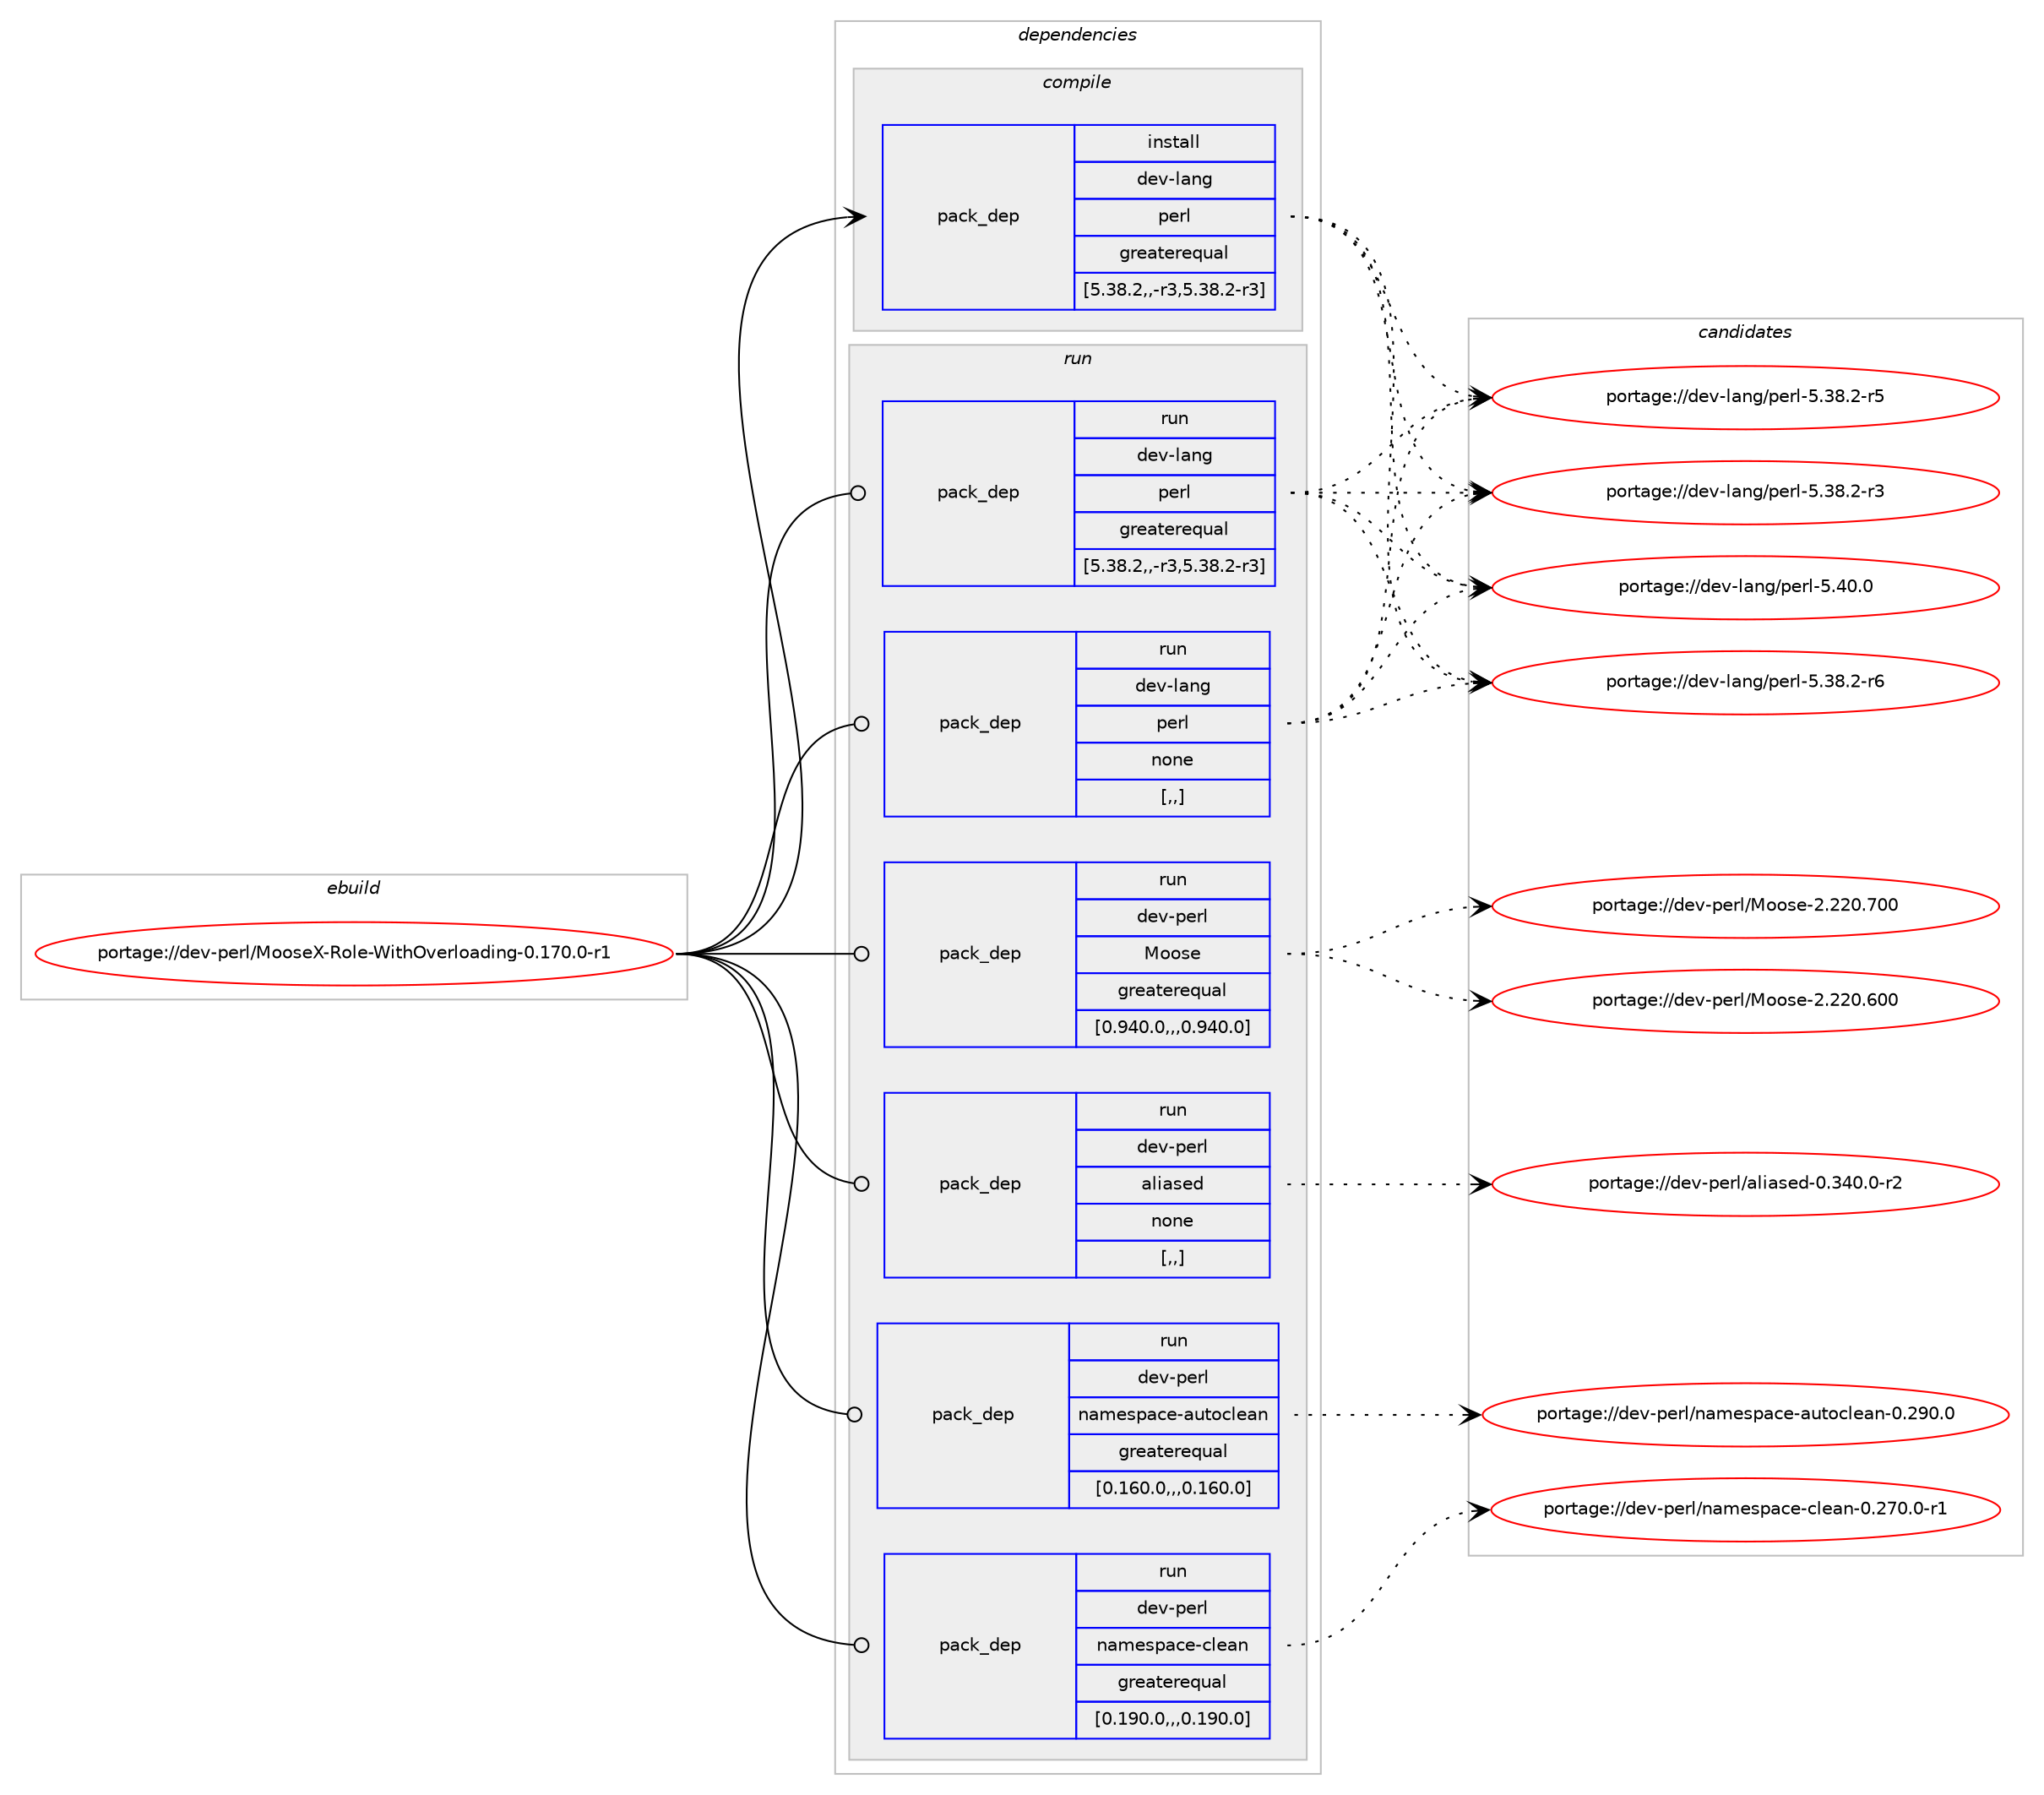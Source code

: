 digraph prolog {

# *************
# Graph options
# *************

newrank=true;
concentrate=true;
compound=true;
graph [rankdir=LR,fontname=Helvetica,fontsize=10,ranksep=1.5];#, ranksep=2.5, nodesep=0.2];
edge  [arrowhead=vee];
node  [fontname=Helvetica,fontsize=10];

# **********
# The ebuild
# **********

subgraph cluster_leftcol {
color=gray;
label=<<i>ebuild</i>>;
id [label="portage://dev-perl/MooseX-Role-WithOverloading-0.170.0-r1", color=red, width=4, href="../dev-perl/MooseX-Role-WithOverloading-0.170.0-r1.svg"];
}

# ****************
# The dependencies
# ****************

subgraph cluster_midcol {
color=gray;
label=<<i>dependencies</i>>;
subgraph cluster_compile {
fillcolor="#eeeeee";
style=filled;
label=<<i>compile</i>>;
subgraph pack102809 {
dependency134101 [label=<<TABLE BORDER="0" CELLBORDER="1" CELLSPACING="0" CELLPADDING="4" WIDTH="220"><TR><TD ROWSPAN="6" CELLPADDING="30">pack_dep</TD></TR><TR><TD WIDTH="110">install</TD></TR><TR><TD>dev-lang</TD></TR><TR><TD>perl</TD></TR><TR><TD>greaterequal</TD></TR><TR><TD>[5.38.2,,-r3,5.38.2-r3]</TD></TR></TABLE>>, shape=none, color=blue];
}
id:e -> dependency134101:w [weight=20,style="solid",arrowhead="vee"];
}
subgraph cluster_compileandrun {
fillcolor="#eeeeee";
style=filled;
label=<<i>compile and run</i>>;
}
subgraph cluster_run {
fillcolor="#eeeeee";
style=filled;
label=<<i>run</i>>;
subgraph pack102810 {
dependency134102 [label=<<TABLE BORDER="0" CELLBORDER="1" CELLSPACING="0" CELLPADDING="4" WIDTH="220"><TR><TD ROWSPAN="6" CELLPADDING="30">pack_dep</TD></TR><TR><TD WIDTH="110">run</TD></TR><TR><TD>dev-lang</TD></TR><TR><TD>perl</TD></TR><TR><TD>greaterequal</TD></TR><TR><TD>[5.38.2,,-r3,5.38.2-r3]</TD></TR></TABLE>>, shape=none, color=blue];
}
id:e -> dependency134102:w [weight=20,style="solid",arrowhead="odot"];
subgraph pack102811 {
dependency134103 [label=<<TABLE BORDER="0" CELLBORDER="1" CELLSPACING="0" CELLPADDING="4" WIDTH="220"><TR><TD ROWSPAN="6" CELLPADDING="30">pack_dep</TD></TR><TR><TD WIDTH="110">run</TD></TR><TR><TD>dev-lang</TD></TR><TR><TD>perl</TD></TR><TR><TD>none</TD></TR><TR><TD>[,,]</TD></TR></TABLE>>, shape=none, color=blue];
}
id:e -> dependency134103:w [weight=20,style="solid",arrowhead="odot"];
subgraph pack102812 {
dependency134104 [label=<<TABLE BORDER="0" CELLBORDER="1" CELLSPACING="0" CELLPADDING="4" WIDTH="220"><TR><TD ROWSPAN="6" CELLPADDING="30">pack_dep</TD></TR><TR><TD WIDTH="110">run</TD></TR><TR><TD>dev-perl</TD></TR><TR><TD>Moose</TD></TR><TR><TD>greaterequal</TD></TR><TR><TD>[0.940.0,,,0.940.0]</TD></TR></TABLE>>, shape=none, color=blue];
}
id:e -> dependency134104:w [weight=20,style="solid",arrowhead="odot"];
subgraph pack102813 {
dependency134105 [label=<<TABLE BORDER="0" CELLBORDER="1" CELLSPACING="0" CELLPADDING="4" WIDTH="220"><TR><TD ROWSPAN="6" CELLPADDING="30">pack_dep</TD></TR><TR><TD WIDTH="110">run</TD></TR><TR><TD>dev-perl</TD></TR><TR><TD>aliased</TD></TR><TR><TD>none</TD></TR><TR><TD>[,,]</TD></TR></TABLE>>, shape=none, color=blue];
}
id:e -> dependency134105:w [weight=20,style="solid",arrowhead="odot"];
subgraph pack102814 {
dependency134106 [label=<<TABLE BORDER="0" CELLBORDER="1" CELLSPACING="0" CELLPADDING="4" WIDTH="220"><TR><TD ROWSPAN="6" CELLPADDING="30">pack_dep</TD></TR><TR><TD WIDTH="110">run</TD></TR><TR><TD>dev-perl</TD></TR><TR><TD>namespace-autoclean</TD></TR><TR><TD>greaterequal</TD></TR><TR><TD>[0.160.0,,,0.160.0]</TD></TR></TABLE>>, shape=none, color=blue];
}
id:e -> dependency134106:w [weight=20,style="solid",arrowhead="odot"];
subgraph pack102815 {
dependency134107 [label=<<TABLE BORDER="0" CELLBORDER="1" CELLSPACING="0" CELLPADDING="4" WIDTH="220"><TR><TD ROWSPAN="6" CELLPADDING="30">pack_dep</TD></TR><TR><TD WIDTH="110">run</TD></TR><TR><TD>dev-perl</TD></TR><TR><TD>namespace-clean</TD></TR><TR><TD>greaterequal</TD></TR><TR><TD>[0.190.0,,,0.190.0]</TD></TR></TABLE>>, shape=none, color=blue];
}
id:e -> dependency134107:w [weight=20,style="solid",arrowhead="odot"];
}
}

# **************
# The candidates
# **************

subgraph cluster_choices {
rank=same;
color=gray;
label=<<i>candidates</i>>;

subgraph choice102809 {
color=black;
nodesep=1;
choice10010111845108971101034711210111410845534652484648 [label="portage://dev-lang/perl-5.40.0", color=red, width=4,href="../dev-lang/perl-5.40.0.svg"];
choice100101118451089711010347112101114108455346515646504511454 [label="portage://dev-lang/perl-5.38.2-r6", color=red, width=4,href="../dev-lang/perl-5.38.2-r6.svg"];
choice100101118451089711010347112101114108455346515646504511453 [label="portage://dev-lang/perl-5.38.2-r5", color=red, width=4,href="../dev-lang/perl-5.38.2-r5.svg"];
choice100101118451089711010347112101114108455346515646504511451 [label="portage://dev-lang/perl-5.38.2-r3", color=red, width=4,href="../dev-lang/perl-5.38.2-r3.svg"];
dependency134101:e -> choice10010111845108971101034711210111410845534652484648:w [style=dotted,weight="100"];
dependency134101:e -> choice100101118451089711010347112101114108455346515646504511454:w [style=dotted,weight="100"];
dependency134101:e -> choice100101118451089711010347112101114108455346515646504511453:w [style=dotted,weight="100"];
dependency134101:e -> choice100101118451089711010347112101114108455346515646504511451:w [style=dotted,weight="100"];
}
subgraph choice102810 {
color=black;
nodesep=1;
choice10010111845108971101034711210111410845534652484648 [label="portage://dev-lang/perl-5.40.0", color=red, width=4,href="../dev-lang/perl-5.40.0.svg"];
choice100101118451089711010347112101114108455346515646504511454 [label="portage://dev-lang/perl-5.38.2-r6", color=red, width=4,href="../dev-lang/perl-5.38.2-r6.svg"];
choice100101118451089711010347112101114108455346515646504511453 [label="portage://dev-lang/perl-5.38.2-r5", color=red, width=4,href="../dev-lang/perl-5.38.2-r5.svg"];
choice100101118451089711010347112101114108455346515646504511451 [label="portage://dev-lang/perl-5.38.2-r3", color=red, width=4,href="../dev-lang/perl-5.38.2-r3.svg"];
dependency134102:e -> choice10010111845108971101034711210111410845534652484648:w [style=dotted,weight="100"];
dependency134102:e -> choice100101118451089711010347112101114108455346515646504511454:w [style=dotted,weight="100"];
dependency134102:e -> choice100101118451089711010347112101114108455346515646504511453:w [style=dotted,weight="100"];
dependency134102:e -> choice100101118451089711010347112101114108455346515646504511451:w [style=dotted,weight="100"];
}
subgraph choice102811 {
color=black;
nodesep=1;
choice10010111845108971101034711210111410845534652484648 [label="portage://dev-lang/perl-5.40.0", color=red, width=4,href="../dev-lang/perl-5.40.0.svg"];
choice100101118451089711010347112101114108455346515646504511454 [label="portage://dev-lang/perl-5.38.2-r6", color=red, width=4,href="../dev-lang/perl-5.38.2-r6.svg"];
choice100101118451089711010347112101114108455346515646504511453 [label="portage://dev-lang/perl-5.38.2-r5", color=red, width=4,href="../dev-lang/perl-5.38.2-r5.svg"];
choice100101118451089711010347112101114108455346515646504511451 [label="portage://dev-lang/perl-5.38.2-r3", color=red, width=4,href="../dev-lang/perl-5.38.2-r3.svg"];
dependency134103:e -> choice10010111845108971101034711210111410845534652484648:w [style=dotted,weight="100"];
dependency134103:e -> choice100101118451089711010347112101114108455346515646504511454:w [style=dotted,weight="100"];
dependency134103:e -> choice100101118451089711010347112101114108455346515646504511453:w [style=dotted,weight="100"];
dependency134103:e -> choice100101118451089711010347112101114108455346515646504511451:w [style=dotted,weight="100"];
}
subgraph choice102812 {
color=black;
nodesep=1;
choice10010111845112101114108477711111111510145504650504846554848 [label="portage://dev-perl/Moose-2.220.700", color=red, width=4,href="../dev-perl/Moose-2.220.700.svg"];
choice10010111845112101114108477711111111510145504650504846544848 [label="portage://dev-perl/Moose-2.220.600", color=red, width=4,href="../dev-perl/Moose-2.220.600.svg"];
dependency134104:e -> choice10010111845112101114108477711111111510145504650504846554848:w [style=dotted,weight="100"];
dependency134104:e -> choice10010111845112101114108477711111111510145504650504846544848:w [style=dotted,weight="100"];
}
subgraph choice102813 {
color=black;
nodesep=1;
choice1001011184511210111410847971081059711510110045484651524846484511450 [label="portage://dev-perl/aliased-0.340.0-r2", color=red, width=4,href="../dev-perl/aliased-0.340.0-r2.svg"];
dependency134105:e -> choice1001011184511210111410847971081059711510110045484651524846484511450:w [style=dotted,weight="100"];
}
subgraph choice102814 {
color=black;
nodesep=1;
choice1001011184511210111410847110971091011151129799101459711711611199108101971104548465057484648 [label="portage://dev-perl/namespace-autoclean-0.290.0", color=red, width=4,href="../dev-perl/namespace-autoclean-0.290.0.svg"];
dependency134106:e -> choice1001011184511210111410847110971091011151129799101459711711611199108101971104548465057484648:w [style=dotted,weight="100"];
}
subgraph choice102815 {
color=black;
nodesep=1;
choice100101118451121011141084711097109101115112979910145991081019711045484650554846484511449 [label="portage://dev-perl/namespace-clean-0.270.0-r1", color=red, width=4,href="../dev-perl/namespace-clean-0.270.0-r1.svg"];
dependency134107:e -> choice100101118451121011141084711097109101115112979910145991081019711045484650554846484511449:w [style=dotted,weight="100"];
}
}

}
